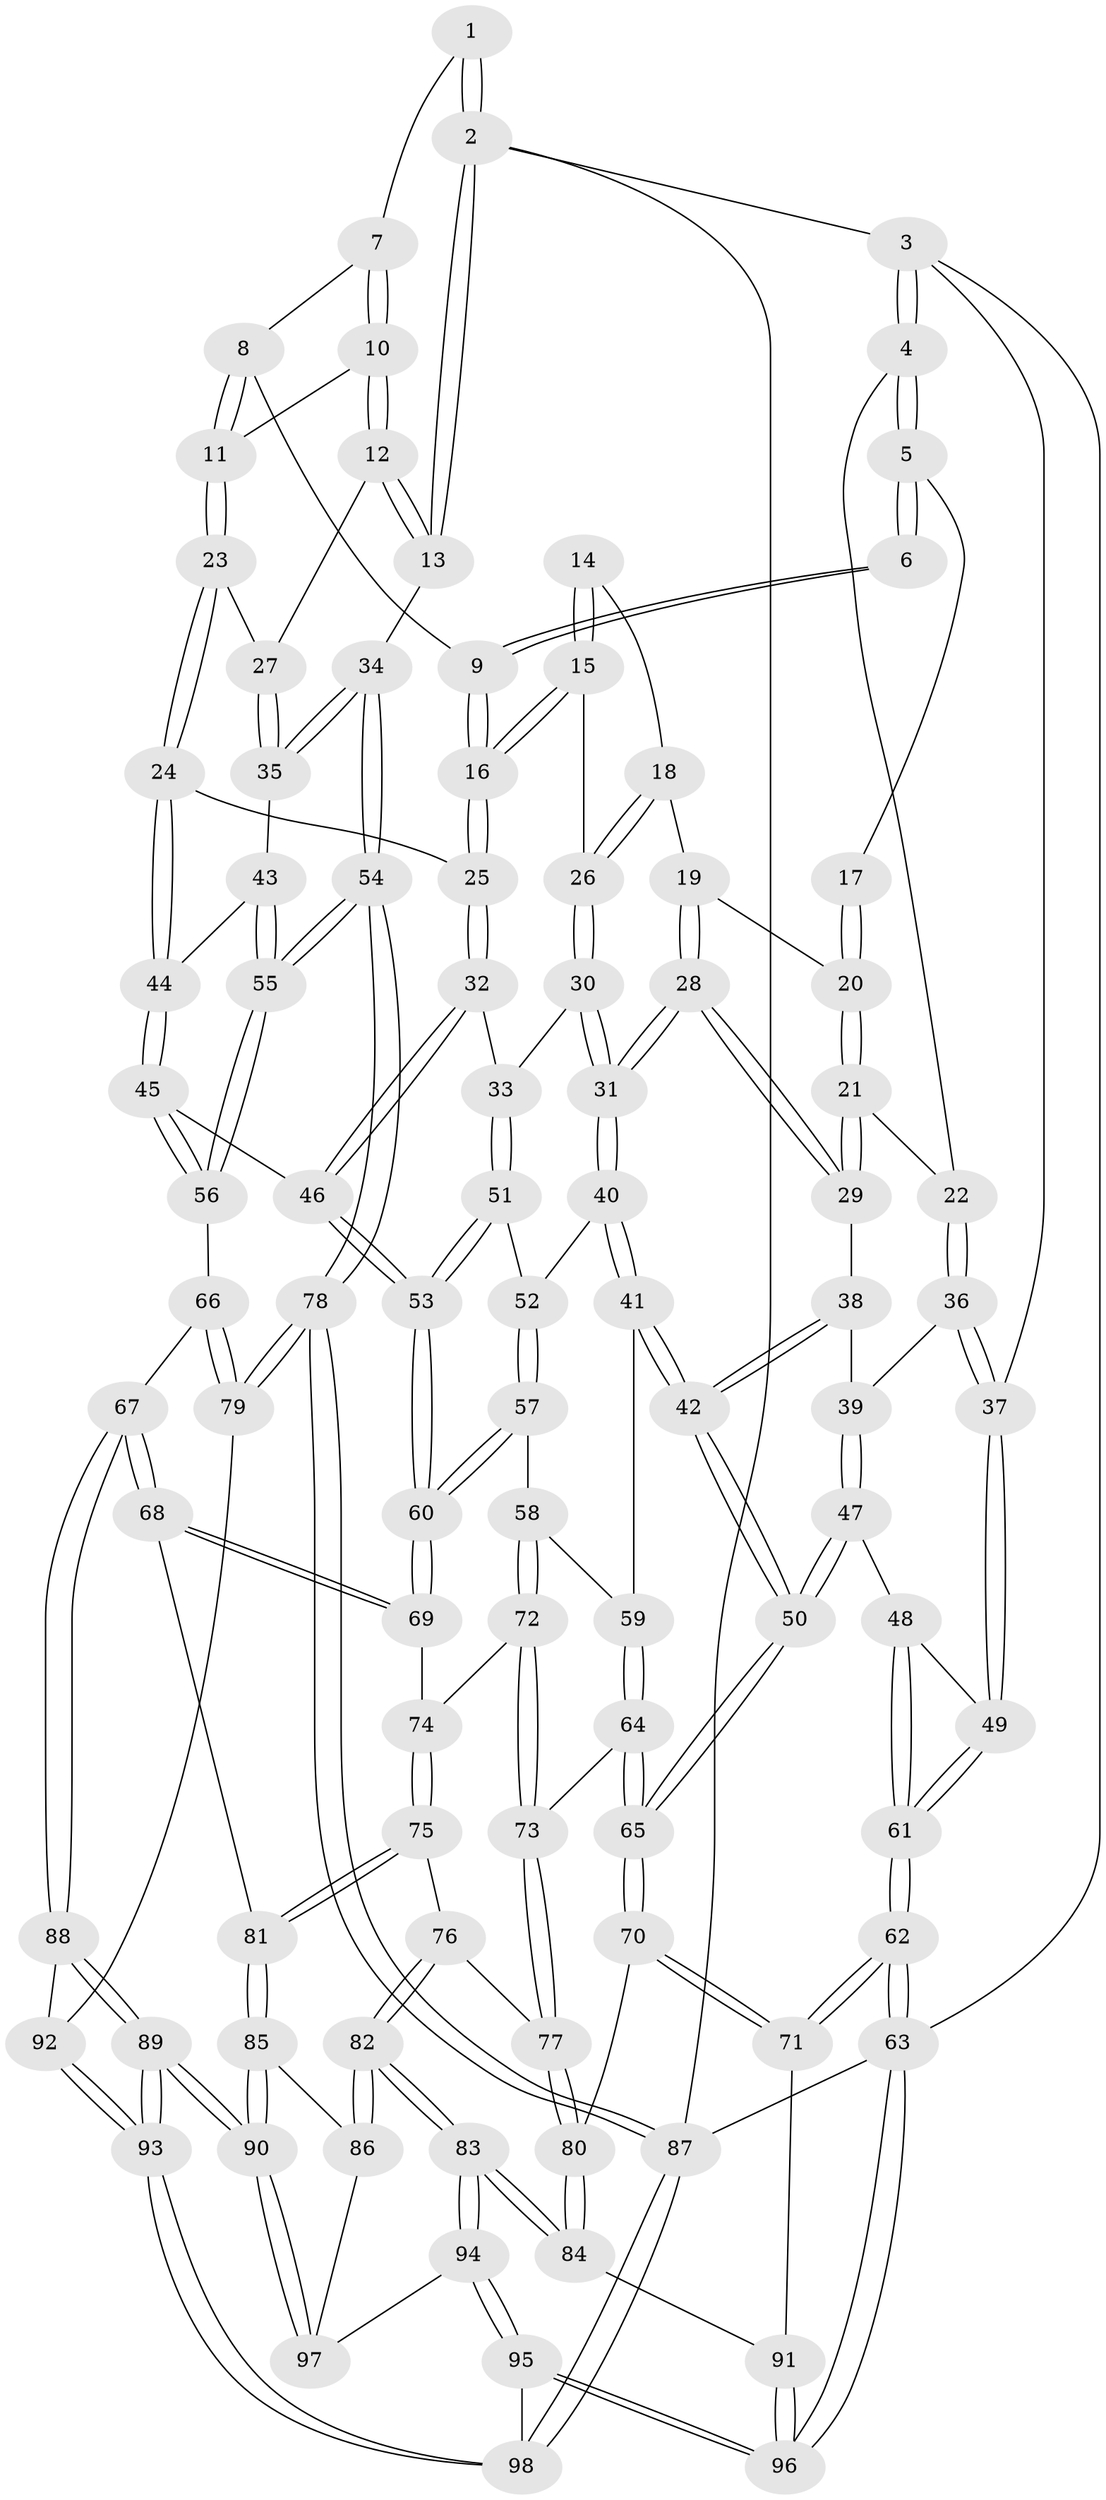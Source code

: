 // Generated by graph-tools (version 1.1) at 2025/03/03/09/25 03:03:22]
// undirected, 98 vertices, 242 edges
graph export_dot {
graph [start="1"]
  node [color=gray90,style=filled];
  1 [pos="+0.8162627494151221+0"];
  2 [pos="+1+0"];
  3 [pos="+0+0"];
  4 [pos="+0.06296697256610369+0"];
  5 [pos="+0.147809515146371+0"];
  6 [pos="+0.6944918343498029+0"];
  7 [pos="+0.9000883887846486+0.07925102043306527"];
  8 [pos="+0.8348290950822624+0.11693947224549073"];
  9 [pos="+0.6528482741839551+0.08518448375068874"];
  10 [pos="+0.9470204444604428+0.12270753521149151"];
  11 [pos="+0.8280925264826137+0.20835652543129482"];
  12 [pos="+1+0.17840082553229517"];
  13 [pos="+1+0.17587568956739955"];
  14 [pos="+0.24589213969481447+0"];
  15 [pos="+0.59671148172305+0.16121786144187675"];
  16 [pos="+0.623098488050039+0.15746989908004433"];
  17 [pos="+0.17385519567241103+0"];
  18 [pos="+0.43791897016676057+0.1892236098109665"];
  19 [pos="+0.40835602118111+0.21204563858491243"];
  20 [pos="+0.2772042168013744+0.19096410271308425"];
  21 [pos="+0.26344850850963575+0.24630055246123533"];
  22 [pos="+0.1663644358598348+0.29315758735956376"];
  23 [pos="+0.7931426772620812+0.2792198641333147"];
  24 [pos="+0.7601578065479646+0.29083533062913786"];
  25 [pos="+0.6984516744018041+0.27460927825123255"];
  26 [pos="+0.5504174456178802+0.1837504302441979"];
  27 [pos="+0.8931943379483958+0.28393753298151014"];
  28 [pos="+0.3827279869078064+0.32573205405604155"];
  29 [pos="+0.3188103537431695+0.3152916300180154"];
  30 [pos="+0.49739690209167553+0.2891958480390387"];
  31 [pos="+0.4372587239699136+0.3824676052201316"];
  32 [pos="+0.6612374502220816+0.33403586395704"];
  33 [pos="+0.6045311006469126+0.37486441091457945"];
  34 [pos="+1+0.5483662822748209"];
  35 [pos="+0.9378733467530547+0.36628507159592194"];
  36 [pos="+0.14184513504782684+0.3230909529996153"];
  37 [pos="+0+0.2565641048201553"];
  38 [pos="+0.2949061136757205+0.3466252501818045"];
  39 [pos="+0.1624159497421239+0.36622835536955123"];
  40 [pos="+0.4392226175355025+0.3891349170219875"];
  41 [pos="+0.2964901519271284+0.5104356568909497"];
  42 [pos="+0.2699216254924117+0.5081948195870325"];
  43 [pos="+0.8469313140912305+0.4238651510412243"];
  44 [pos="+0.8101981137162069+0.4183068927770291"];
  45 [pos="+0.7764355899496674+0.515206228174554"];
  46 [pos="+0.7017126035329908+0.5331862979980929"];
  47 [pos="+0.18609304143373365+0.5004442564623561"];
  48 [pos="+0.1256418320537775+0.503228299359078"];
  49 [pos="+0+0.28079050532413985"];
  50 [pos="+0.212045790996487+0.5194532336731128"];
  51 [pos="+0.5347533739548429+0.43256940694385443"];
  52 [pos="+0.5091060850786606+0.434397375824007"];
  53 [pos="+0.6626688870591618+0.5657239461855472"];
  54 [pos="+1+0.5856201395843754"];
  55 [pos="+1+0.5759719756100532"];
  56 [pos="+0.872268097328513+0.5862993226820817"];
  57 [pos="+0.4783844794729729+0.5466807749420654"];
  58 [pos="+0.43712455319224697+0.5759328612957724"];
  59 [pos="+0.3104009885045166+0.5227029894978511"];
  60 [pos="+0.6364961871689487+0.6455513579843755"];
  61 [pos="+0+0.7166171462038778"];
  62 [pos="+0+0.9305106967602135"];
  63 [pos="+0+1"];
  64 [pos="+0.35167825352621324+0.6731894575117586"];
  65 [pos="+0.18239036334022876+0.710638094310677"];
  66 [pos="+0.7952248445021776+0.6852311375152912"];
  67 [pos="+0.7236606770826453+0.7376148559567888"];
  68 [pos="+0.6473400565201552+0.6810353083299046"];
  69 [pos="+0.6368707052132032+0.6633275005645863"];
  70 [pos="+0.17525429801770023+0.7239910953420268"];
  71 [pos="+0.10888729171763405+0.7856204183659854"];
  72 [pos="+0.4378578584376652+0.6648088808052806"];
  73 [pos="+0.39640178638567497+0.6928980810935352"];
  74 [pos="+0.5030212617709331+0.6865114458173549"];
  75 [pos="+0.488294460017525+0.7714675468768392"];
  76 [pos="+0.4519758496511035+0.7904807361366818"];
  77 [pos="+0.39471122584606333+0.7080828077709231"];
  78 [pos="+1+0.7671213078999063"];
  79 [pos="+1+0.7900090039574438"];
  80 [pos="+0.3432039602725613+0.7864562828613673"];
  81 [pos="+0.5555341938738914+0.8066448832557029"];
  82 [pos="+0.4221134152320868+0.8763957487229844"];
  83 [pos="+0.4187262033151352+0.8785022202776912"];
  84 [pos="+0.36492084595179186+0.8513025077697295"];
  85 [pos="+0.5539094121530291+0.8330122270209378"];
  86 [pos="+0.4481944389140353+0.8752985181383368"];
  87 [pos="+1+1"];
  88 [pos="+0.7276027128503157+0.7486893595155013"];
  89 [pos="+0.6975275558329131+0.9940322554451125"];
  90 [pos="+0.6514192337175623+0.9575374165866752"];
  91 [pos="+0.27770753783402397+0.8847497574490479"];
  92 [pos="+0.9443608228151196+0.8250198580735554"];
  93 [pos="+0.7127938707796788+1"];
  94 [pos="+0.41312004345792575+0.9821340368482727"];
  95 [pos="+0.3783411637055624+1"];
  96 [pos="+0.28702552704467754+1"];
  97 [pos="+0.5427010336046283+0.9280092668960916"];
  98 [pos="+0.715122292238707+1"];
  1 -- 2;
  1 -- 2;
  1 -- 7;
  2 -- 3;
  2 -- 13;
  2 -- 13;
  2 -- 87;
  3 -- 4;
  3 -- 4;
  3 -- 37;
  3 -- 63;
  4 -- 5;
  4 -- 5;
  4 -- 22;
  5 -- 6;
  5 -- 6;
  5 -- 17;
  6 -- 9;
  6 -- 9;
  7 -- 8;
  7 -- 10;
  7 -- 10;
  8 -- 9;
  8 -- 11;
  8 -- 11;
  9 -- 16;
  9 -- 16;
  10 -- 11;
  10 -- 12;
  10 -- 12;
  11 -- 23;
  11 -- 23;
  12 -- 13;
  12 -- 13;
  12 -- 27;
  13 -- 34;
  14 -- 15;
  14 -- 15;
  14 -- 18;
  15 -- 16;
  15 -- 16;
  15 -- 26;
  16 -- 25;
  16 -- 25;
  17 -- 20;
  17 -- 20;
  18 -- 19;
  18 -- 26;
  18 -- 26;
  19 -- 20;
  19 -- 28;
  19 -- 28;
  20 -- 21;
  20 -- 21;
  21 -- 22;
  21 -- 29;
  21 -- 29;
  22 -- 36;
  22 -- 36;
  23 -- 24;
  23 -- 24;
  23 -- 27;
  24 -- 25;
  24 -- 44;
  24 -- 44;
  25 -- 32;
  25 -- 32;
  26 -- 30;
  26 -- 30;
  27 -- 35;
  27 -- 35;
  28 -- 29;
  28 -- 29;
  28 -- 31;
  28 -- 31;
  29 -- 38;
  30 -- 31;
  30 -- 31;
  30 -- 33;
  31 -- 40;
  31 -- 40;
  32 -- 33;
  32 -- 46;
  32 -- 46;
  33 -- 51;
  33 -- 51;
  34 -- 35;
  34 -- 35;
  34 -- 54;
  34 -- 54;
  35 -- 43;
  36 -- 37;
  36 -- 37;
  36 -- 39;
  37 -- 49;
  37 -- 49;
  38 -- 39;
  38 -- 42;
  38 -- 42;
  39 -- 47;
  39 -- 47;
  40 -- 41;
  40 -- 41;
  40 -- 52;
  41 -- 42;
  41 -- 42;
  41 -- 59;
  42 -- 50;
  42 -- 50;
  43 -- 44;
  43 -- 55;
  43 -- 55;
  44 -- 45;
  44 -- 45;
  45 -- 46;
  45 -- 56;
  45 -- 56;
  46 -- 53;
  46 -- 53;
  47 -- 48;
  47 -- 50;
  47 -- 50;
  48 -- 49;
  48 -- 61;
  48 -- 61;
  49 -- 61;
  49 -- 61;
  50 -- 65;
  50 -- 65;
  51 -- 52;
  51 -- 53;
  51 -- 53;
  52 -- 57;
  52 -- 57;
  53 -- 60;
  53 -- 60;
  54 -- 55;
  54 -- 55;
  54 -- 78;
  54 -- 78;
  55 -- 56;
  55 -- 56;
  56 -- 66;
  57 -- 58;
  57 -- 60;
  57 -- 60;
  58 -- 59;
  58 -- 72;
  58 -- 72;
  59 -- 64;
  59 -- 64;
  60 -- 69;
  60 -- 69;
  61 -- 62;
  61 -- 62;
  62 -- 63;
  62 -- 63;
  62 -- 71;
  62 -- 71;
  63 -- 96;
  63 -- 96;
  63 -- 87;
  64 -- 65;
  64 -- 65;
  64 -- 73;
  65 -- 70;
  65 -- 70;
  66 -- 67;
  66 -- 79;
  66 -- 79;
  67 -- 68;
  67 -- 68;
  67 -- 88;
  67 -- 88;
  68 -- 69;
  68 -- 69;
  68 -- 81;
  69 -- 74;
  70 -- 71;
  70 -- 71;
  70 -- 80;
  71 -- 91;
  72 -- 73;
  72 -- 73;
  72 -- 74;
  73 -- 77;
  73 -- 77;
  74 -- 75;
  74 -- 75;
  75 -- 76;
  75 -- 81;
  75 -- 81;
  76 -- 77;
  76 -- 82;
  76 -- 82;
  77 -- 80;
  77 -- 80;
  78 -- 79;
  78 -- 79;
  78 -- 87;
  78 -- 87;
  79 -- 92;
  80 -- 84;
  80 -- 84;
  81 -- 85;
  81 -- 85;
  82 -- 83;
  82 -- 83;
  82 -- 86;
  82 -- 86;
  83 -- 84;
  83 -- 84;
  83 -- 94;
  83 -- 94;
  84 -- 91;
  85 -- 86;
  85 -- 90;
  85 -- 90;
  86 -- 97;
  87 -- 98;
  87 -- 98;
  88 -- 89;
  88 -- 89;
  88 -- 92;
  89 -- 90;
  89 -- 90;
  89 -- 93;
  89 -- 93;
  90 -- 97;
  90 -- 97;
  91 -- 96;
  91 -- 96;
  92 -- 93;
  92 -- 93;
  93 -- 98;
  93 -- 98;
  94 -- 95;
  94 -- 95;
  94 -- 97;
  95 -- 96;
  95 -- 96;
  95 -- 98;
}
